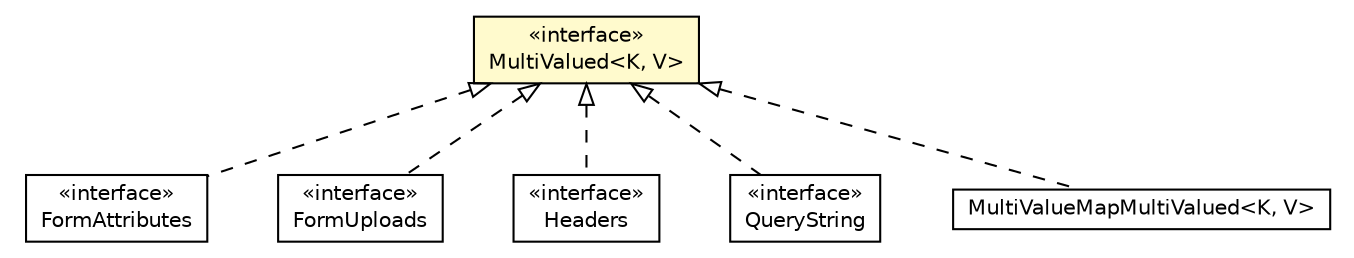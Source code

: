 #!/usr/local/bin/dot
#
# Class diagram 
# Generated by UMLGraph version R5_6-24-gf6e263 (http://www.umlgraph.org/)
#

digraph G {
	edge [fontname="Helvetica",fontsize=10,labelfontname="Helvetica",labelfontsize=10];
	node [fontname="Helvetica",fontsize=10,shape=plaintext];
	nodesep=0.25;
	ranksep=0.5;
	// io.werval.api.http.FormAttributes
	c28690 [label=<<table title="io.werval.api.http.FormAttributes" border="0" cellborder="1" cellspacing="0" cellpadding="2" port="p" href="../api/http/FormAttributes.html">
		<tr><td><table border="0" cellspacing="0" cellpadding="1">
<tr><td align="center" balign="center"> &#171;interface&#187; </td></tr>
<tr><td align="center" balign="center"> FormAttributes </td></tr>
		</table></td></tr>
		</table>>, URL="../api/http/FormAttributes.html", fontname="Helvetica", fontcolor="black", fontsize=10.0];
	// io.werval.api.http.FormUploads
	c28691 [label=<<table title="io.werval.api.http.FormUploads" border="0" cellborder="1" cellspacing="0" cellpadding="2" port="p" href="../api/http/FormUploads.html">
		<tr><td><table border="0" cellspacing="0" cellpadding="1">
<tr><td align="center" balign="center"> &#171;interface&#187; </td></tr>
<tr><td align="center" balign="center"> FormUploads </td></tr>
		</table></td></tr>
		</table>>, URL="../api/http/FormUploads.html", fontname="Helvetica", fontcolor="black", fontsize=10.0];
	// io.werval.api.http.Headers
	c28693 [label=<<table title="io.werval.api.http.Headers" border="0" cellborder="1" cellspacing="0" cellpadding="2" port="p" href="../api/http/Headers.html">
		<tr><td><table border="0" cellspacing="0" cellpadding="1">
<tr><td align="center" balign="center"> &#171;interface&#187; </td></tr>
<tr><td align="center" balign="center"> Headers </td></tr>
		</table></td></tr>
		</table>>, URL="../api/http/Headers.html", fontname="Helvetica", fontcolor="black", fontsize=10.0];
	// io.werval.api.http.QueryString
	c28702 [label=<<table title="io.werval.api.http.QueryString" border="0" cellborder="1" cellspacing="0" cellpadding="2" port="p" href="../api/http/QueryString.html">
		<tr><td><table border="0" cellspacing="0" cellpadding="1">
<tr><td align="center" balign="center"> &#171;interface&#187; </td></tr>
<tr><td align="center" balign="center"> QueryString </td></tr>
		</table></td></tr>
		</table>>, URL="../api/http/QueryString.html", fontname="Helvetica", fontcolor="black", fontsize=10.0];
	// io.werval.util.MultiValued<K, V>
	c28797 [label=<<table title="io.werval.util.MultiValued" border="0" cellborder="1" cellspacing="0" cellpadding="2" port="p" bgcolor="lemonChiffon" href="./MultiValued.html">
		<tr><td><table border="0" cellspacing="0" cellpadding="1">
<tr><td align="center" balign="center"> &#171;interface&#187; </td></tr>
<tr><td align="center" balign="center"> MultiValued&lt;K, V&gt; </td></tr>
		</table></td></tr>
		</table>>, URL="./MultiValued.html", fontname="Helvetica", fontcolor="black", fontsize=10.0];
	// io.werval.util.MultiValueMapMultiValued<K, V>
	c28801 [label=<<table title="io.werval.util.MultiValueMapMultiValued" border="0" cellborder="1" cellspacing="0" cellpadding="2" port="p" href="./MultiValueMapMultiValued.html">
		<tr><td><table border="0" cellspacing="0" cellpadding="1">
<tr><td align="center" balign="center"> MultiValueMapMultiValued&lt;K, V&gt; </td></tr>
		</table></td></tr>
		</table>>, URL="./MultiValueMapMultiValued.html", fontname="Helvetica", fontcolor="black", fontsize=10.0];
	//io.werval.api.http.FormAttributes implements io.werval.util.MultiValued<K, V>
	c28797:p -> c28690:p [dir=back,arrowtail=empty,style=dashed];
	//io.werval.api.http.FormUploads implements io.werval.util.MultiValued<K, V>
	c28797:p -> c28691:p [dir=back,arrowtail=empty,style=dashed];
	//io.werval.api.http.Headers implements io.werval.util.MultiValued<K, V>
	c28797:p -> c28693:p [dir=back,arrowtail=empty,style=dashed];
	//io.werval.api.http.QueryString implements io.werval.util.MultiValued<K, V>
	c28797:p -> c28702:p [dir=back,arrowtail=empty,style=dashed];
	//io.werval.util.MultiValueMapMultiValued<K, V> implements io.werval.util.MultiValued<K, V>
	c28797:p -> c28801:p [dir=back,arrowtail=empty,style=dashed];
}

